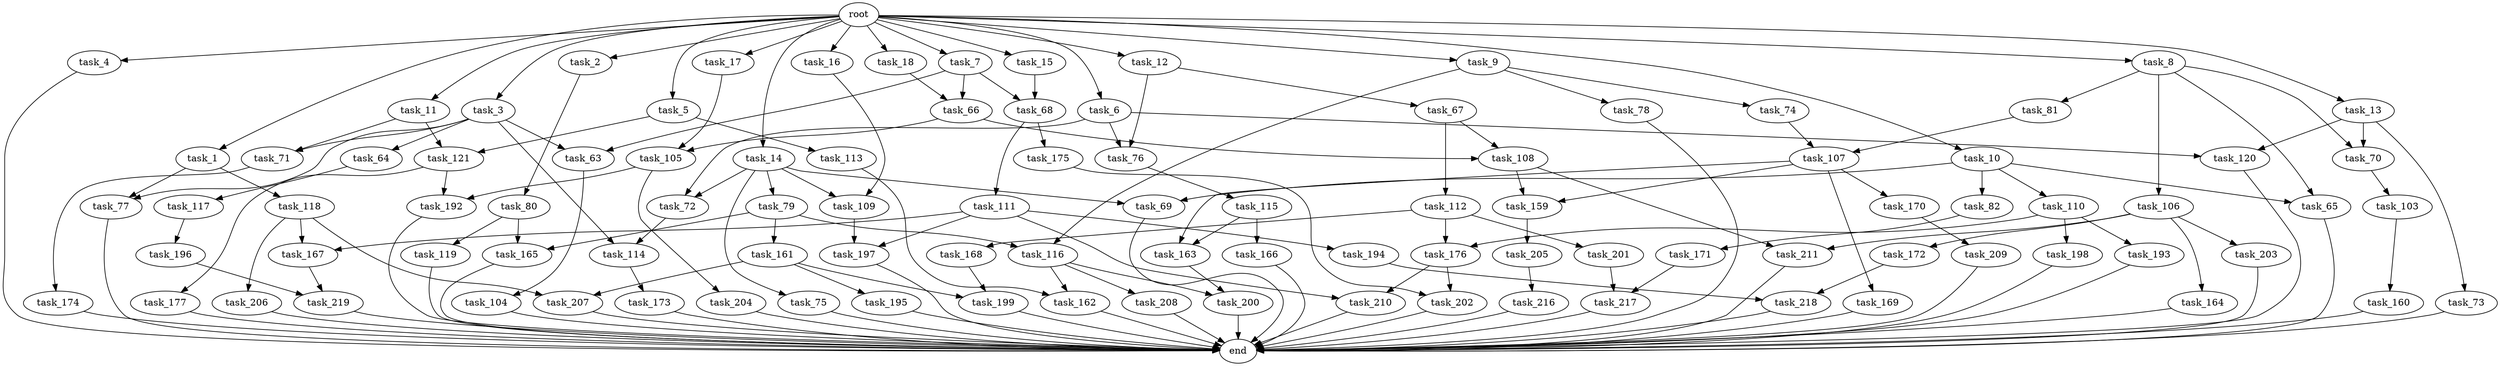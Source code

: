 digraph G {
  root [size="0.000000"];
  task_1 [size="102.400000"];
  task_2 [size="102.400000"];
  task_3 [size="102.400000"];
  task_4 [size="102.400000"];
  task_5 [size="102.400000"];
  task_6 [size="102.400000"];
  task_7 [size="102.400000"];
  task_8 [size="102.400000"];
  task_9 [size="102.400000"];
  task_10 [size="102.400000"];
  task_11 [size="102.400000"];
  task_12 [size="102.400000"];
  task_13 [size="102.400000"];
  task_14 [size="102.400000"];
  task_15 [size="102.400000"];
  task_16 [size="102.400000"];
  task_17 [size="102.400000"];
  task_18 [size="102.400000"];
  task_63 [size="21474836480.000000"];
  task_64 [size="7730941132.800000"];
  task_65 [size="29205777612.800003"];
  task_66 [size="44667659878.400002"];
  task_67 [size="7730941132.800000"];
  task_68 [size="99643241267.200012"];
  task_69 [size="29205777612.800003"];
  task_70 [size="63565515980.800003"];
  task_71 [size="77309411328.000000"];
  task_72 [size="42949672960.000000"];
  task_73 [size="42090679500.800003"];
  task_74 [size="69578470195.199997"];
  task_75 [size="21474836480.000000"];
  task_76 [size="29205777612.800003"];
  task_77 [size="93630287052.800003"];
  task_78 [size="69578470195.199997"];
  task_79 [size="21474836480.000000"];
  task_80 [size="85899345920.000000"];
  task_81 [size="21474836480.000000"];
  task_82 [size="7730941132.800000"];
  task_103 [size="7730941132.800000"];
  task_104 [size="42090679500.800003"];
  task_105 [size="73014444032.000000"];
  task_106 [size="21474836480.000000"];
  task_107 [size="85899345920.000000"];
  task_108 [size="58411555225.600006"];
  task_109 [size="91053306675.200012"];
  task_110 [size="7730941132.800000"];
  task_111 [size="69578470195.199997"];
  task_112 [size="54975581388.800003"];
  task_113 [size="30923764531.200001"];
  task_114 [size="11166914969.600000"];
  task_115 [size="54975581388.800003"];
  task_116 [size="111669149696.000000"];
  task_117 [size="85899345920.000000"];
  task_118 [size="85899345920.000000"];
  task_119 [size="7730941132.800000"];
  task_120 [size="63565515980.800003"];
  task_121 [size="100502234726.400009"];
  task_159 [size="61847529062.400002"];
  task_160 [size="21474836480.000000"];
  task_161 [size="42090679500.800003"];
  task_162 [size="35218731827.200005"];
  task_163 [size="52398601011.200005"];
  task_164 [size="30923764531.200001"];
  task_165 [size="49821620633.600006"];
  task_166 [size="21474836480.000000"];
  task_167 [size="68719476736.000000"];
  task_168 [size="85899345920.000000"];
  task_169 [size="30923764531.200001"];
  task_170 [size="30923764531.200001"];
  task_171 [size="54975581388.800003"];
  task_172 [size="30923764531.200001"];
  task_173 [size="30923764531.200001"];
  task_174 [size="85899345920.000000"];
  task_175 [size="69578470195.199997"];
  task_176 [size="89335319756.800003"];
  task_177 [size="42090679500.800003"];
  task_192 [size="49821620633.600006"];
  task_193 [size="3435973836.800000"];
  task_194 [size="13743895347.200001"];
  task_195 [size="3435973836.800000"];
  task_196 [size="85899345920.000000"];
  task_197 [size="99643241267.200012"];
  task_198 [size="3435973836.800000"];
  task_199 [size="24910810316.800003"];
  task_200 [size="24910810316.800003"];
  task_201 [size="85899345920.000000"];
  task_202 [size="107374182400.000000"];
  task_203 [size="30923764531.200001"];
  task_204 [size="7730941132.800000"];
  task_205 [size="85899345920.000000"];
  task_206 [size="54975581388.800003"];
  task_207 [size="58411555225.600006"];
  task_208 [size="21474836480.000000"];
  task_209 [size="69578470195.199997"];
  task_210 [size="35218731827.200005"];
  task_211 [size="61847529062.400002"];
  task_216 [size="69578470195.199997"];
  task_217 [size="55834574848.000000"];
  task_218 [size="68719476736.000000"];
  task_219 [size="116823110451.200012"];
  end [size="0.000000"];

  root -> task_1 [size="1.000000"];
  root -> task_2 [size="1.000000"];
  root -> task_3 [size="1.000000"];
  root -> task_4 [size="1.000000"];
  root -> task_5 [size="1.000000"];
  root -> task_6 [size="1.000000"];
  root -> task_7 [size="1.000000"];
  root -> task_8 [size="1.000000"];
  root -> task_9 [size="1.000000"];
  root -> task_10 [size="1.000000"];
  root -> task_11 [size="1.000000"];
  root -> task_12 [size="1.000000"];
  root -> task_13 [size="1.000000"];
  root -> task_14 [size="1.000000"];
  root -> task_15 [size="1.000000"];
  root -> task_16 [size="1.000000"];
  root -> task_17 [size="1.000000"];
  root -> task_18 [size="1.000000"];
  task_1 -> task_77 [size="838860800.000000"];
  task_1 -> task_118 [size="838860800.000000"];
  task_2 -> task_80 [size="838860800.000000"];
  task_3 -> task_63 [size="75497472.000000"];
  task_3 -> task_64 [size="75497472.000000"];
  task_3 -> task_71 [size="75497472.000000"];
  task_3 -> task_77 [size="75497472.000000"];
  task_3 -> task_114 [size="75497472.000000"];
  task_4 -> end [size="1.000000"];
  task_5 -> task_113 [size="301989888.000000"];
  task_5 -> task_121 [size="301989888.000000"];
  task_6 -> task_72 [size="209715200.000000"];
  task_6 -> task_76 [size="209715200.000000"];
  task_6 -> task_120 [size="209715200.000000"];
  task_7 -> task_63 [size="134217728.000000"];
  task_7 -> task_66 [size="134217728.000000"];
  task_7 -> task_68 [size="134217728.000000"];
  task_8 -> task_65 [size="209715200.000000"];
  task_8 -> task_70 [size="209715200.000000"];
  task_8 -> task_81 [size="209715200.000000"];
  task_8 -> task_106 [size="209715200.000000"];
  task_9 -> task_74 [size="679477248.000000"];
  task_9 -> task_78 [size="679477248.000000"];
  task_9 -> task_116 [size="679477248.000000"];
  task_10 -> task_65 [size="75497472.000000"];
  task_10 -> task_69 [size="75497472.000000"];
  task_10 -> task_82 [size="75497472.000000"];
  task_10 -> task_110 [size="75497472.000000"];
  task_11 -> task_71 [size="679477248.000000"];
  task_11 -> task_121 [size="679477248.000000"];
  task_12 -> task_67 [size="75497472.000000"];
  task_12 -> task_76 [size="75497472.000000"];
  task_13 -> task_70 [size="411041792.000000"];
  task_13 -> task_73 [size="411041792.000000"];
  task_13 -> task_120 [size="411041792.000000"];
  task_14 -> task_69 [size="209715200.000000"];
  task_14 -> task_72 [size="209715200.000000"];
  task_14 -> task_75 [size="209715200.000000"];
  task_14 -> task_79 [size="209715200.000000"];
  task_14 -> task_109 [size="209715200.000000"];
  task_15 -> task_68 [size="838860800.000000"];
  task_16 -> task_109 [size="679477248.000000"];
  task_17 -> task_105 [size="679477248.000000"];
  task_18 -> task_66 [size="301989888.000000"];
  task_63 -> task_104 [size="411041792.000000"];
  task_64 -> task_117 [size="838860800.000000"];
  task_65 -> end [size="1.000000"];
  task_66 -> task_105 [size="33554432.000000"];
  task_66 -> task_108 [size="33554432.000000"];
  task_67 -> task_108 [size="536870912.000000"];
  task_67 -> task_112 [size="536870912.000000"];
  task_68 -> task_111 [size="679477248.000000"];
  task_68 -> task_175 [size="679477248.000000"];
  task_69 -> end [size="1.000000"];
  task_70 -> task_103 [size="75497472.000000"];
  task_71 -> task_174 [size="838860800.000000"];
  task_72 -> task_114 [size="33554432.000000"];
  task_73 -> end [size="1.000000"];
  task_74 -> task_107 [size="301989888.000000"];
  task_75 -> end [size="1.000000"];
  task_76 -> task_115 [size="536870912.000000"];
  task_77 -> end [size="1.000000"];
  task_78 -> end [size="1.000000"];
  task_79 -> task_116 [size="411041792.000000"];
  task_79 -> task_161 [size="411041792.000000"];
  task_79 -> task_165 [size="411041792.000000"];
  task_80 -> task_119 [size="75497472.000000"];
  task_80 -> task_165 [size="75497472.000000"];
  task_81 -> task_107 [size="536870912.000000"];
  task_82 -> task_171 [size="536870912.000000"];
  task_103 -> task_160 [size="209715200.000000"];
  task_104 -> end [size="1.000000"];
  task_105 -> task_192 [size="75497472.000000"];
  task_105 -> task_204 [size="75497472.000000"];
  task_106 -> task_164 [size="301989888.000000"];
  task_106 -> task_172 [size="301989888.000000"];
  task_106 -> task_203 [size="301989888.000000"];
  task_106 -> task_211 [size="301989888.000000"];
  task_107 -> task_159 [size="301989888.000000"];
  task_107 -> task_163 [size="301989888.000000"];
  task_107 -> task_169 [size="301989888.000000"];
  task_107 -> task_170 [size="301989888.000000"];
  task_108 -> task_159 [size="301989888.000000"];
  task_108 -> task_211 [size="301989888.000000"];
  task_109 -> task_197 [size="838860800.000000"];
  task_110 -> task_176 [size="33554432.000000"];
  task_110 -> task_193 [size="33554432.000000"];
  task_110 -> task_198 [size="33554432.000000"];
  task_111 -> task_167 [size="134217728.000000"];
  task_111 -> task_194 [size="134217728.000000"];
  task_111 -> task_197 [size="134217728.000000"];
  task_111 -> task_210 [size="134217728.000000"];
  task_112 -> task_168 [size="838860800.000000"];
  task_112 -> task_176 [size="838860800.000000"];
  task_112 -> task_201 [size="838860800.000000"];
  task_113 -> task_162 [size="134217728.000000"];
  task_114 -> task_173 [size="301989888.000000"];
  task_115 -> task_163 [size="209715200.000000"];
  task_115 -> task_166 [size="209715200.000000"];
  task_116 -> task_162 [size="209715200.000000"];
  task_116 -> task_200 [size="209715200.000000"];
  task_116 -> task_208 [size="209715200.000000"];
  task_117 -> task_196 [size="838860800.000000"];
  task_118 -> task_167 [size="536870912.000000"];
  task_118 -> task_206 [size="536870912.000000"];
  task_118 -> task_207 [size="536870912.000000"];
  task_119 -> end [size="1.000000"];
  task_120 -> end [size="1.000000"];
  task_121 -> task_177 [size="411041792.000000"];
  task_121 -> task_192 [size="411041792.000000"];
  task_159 -> task_205 [size="838860800.000000"];
  task_160 -> end [size="1.000000"];
  task_161 -> task_195 [size="33554432.000000"];
  task_161 -> task_199 [size="33554432.000000"];
  task_161 -> task_207 [size="33554432.000000"];
  task_162 -> end [size="1.000000"];
  task_163 -> task_200 [size="33554432.000000"];
  task_164 -> end [size="1.000000"];
  task_165 -> end [size="1.000000"];
  task_166 -> end [size="1.000000"];
  task_167 -> task_219 [size="301989888.000000"];
  task_168 -> task_199 [size="209715200.000000"];
  task_169 -> end [size="1.000000"];
  task_170 -> task_209 [size="679477248.000000"];
  task_171 -> task_217 [size="134217728.000000"];
  task_172 -> task_218 [size="536870912.000000"];
  task_173 -> end [size="1.000000"];
  task_174 -> end [size="1.000000"];
  task_175 -> task_202 [size="838860800.000000"];
  task_176 -> task_202 [size="209715200.000000"];
  task_176 -> task_210 [size="209715200.000000"];
  task_177 -> end [size="1.000000"];
  task_192 -> end [size="1.000000"];
  task_193 -> end [size="1.000000"];
  task_194 -> task_218 [size="134217728.000000"];
  task_195 -> end [size="1.000000"];
  task_196 -> task_219 [size="838860800.000000"];
  task_197 -> end [size="1.000000"];
  task_198 -> end [size="1.000000"];
  task_199 -> end [size="1.000000"];
  task_200 -> end [size="1.000000"];
  task_201 -> task_217 [size="411041792.000000"];
  task_202 -> end [size="1.000000"];
  task_203 -> end [size="1.000000"];
  task_204 -> end [size="1.000000"];
  task_205 -> task_216 [size="679477248.000000"];
  task_206 -> end [size="1.000000"];
  task_207 -> end [size="1.000000"];
  task_208 -> end [size="1.000000"];
  task_209 -> end [size="1.000000"];
  task_210 -> end [size="1.000000"];
  task_211 -> end [size="1.000000"];
  task_216 -> end [size="1.000000"];
  task_217 -> end [size="1.000000"];
  task_218 -> end [size="1.000000"];
  task_219 -> end [size="1.000000"];
}
